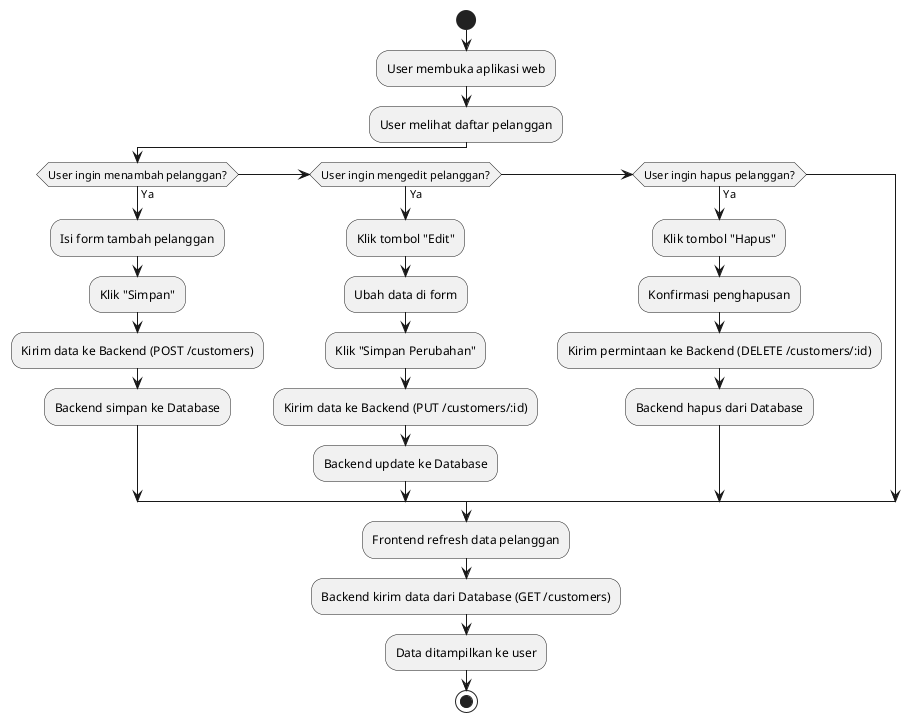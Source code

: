 @startuml
start

:User membuka aplikasi web;
:User melihat daftar pelanggan;
if (User ingin menambah pelanggan?) then (Ya)
  :Isi form tambah pelanggan;
  :Klik "Simpan";
  :Kirim data ke Backend (POST /customers);
  :Backend simpan ke Database;
elseif (User ingin mengedit pelanggan?) then (Ya)
  :Klik tombol "Edit";
  :Ubah data di form;
  :Klik "Simpan Perubahan";
  :Kirim data ke Backend (PUT /customers/:id);
  :Backend update ke Database;
elseif (User ingin hapus pelanggan?) then (Ya)
  :Klik tombol "Hapus";
  :Konfirmasi penghapusan;
  :Kirim permintaan ke Backend (DELETE /customers/:id);
  :Backend hapus dari Database;
endif

:Frontend refresh data pelanggan;
:Backend kirim data dari Database (GET /customers);
:Data ditampilkan ke user;

stop
@enduml